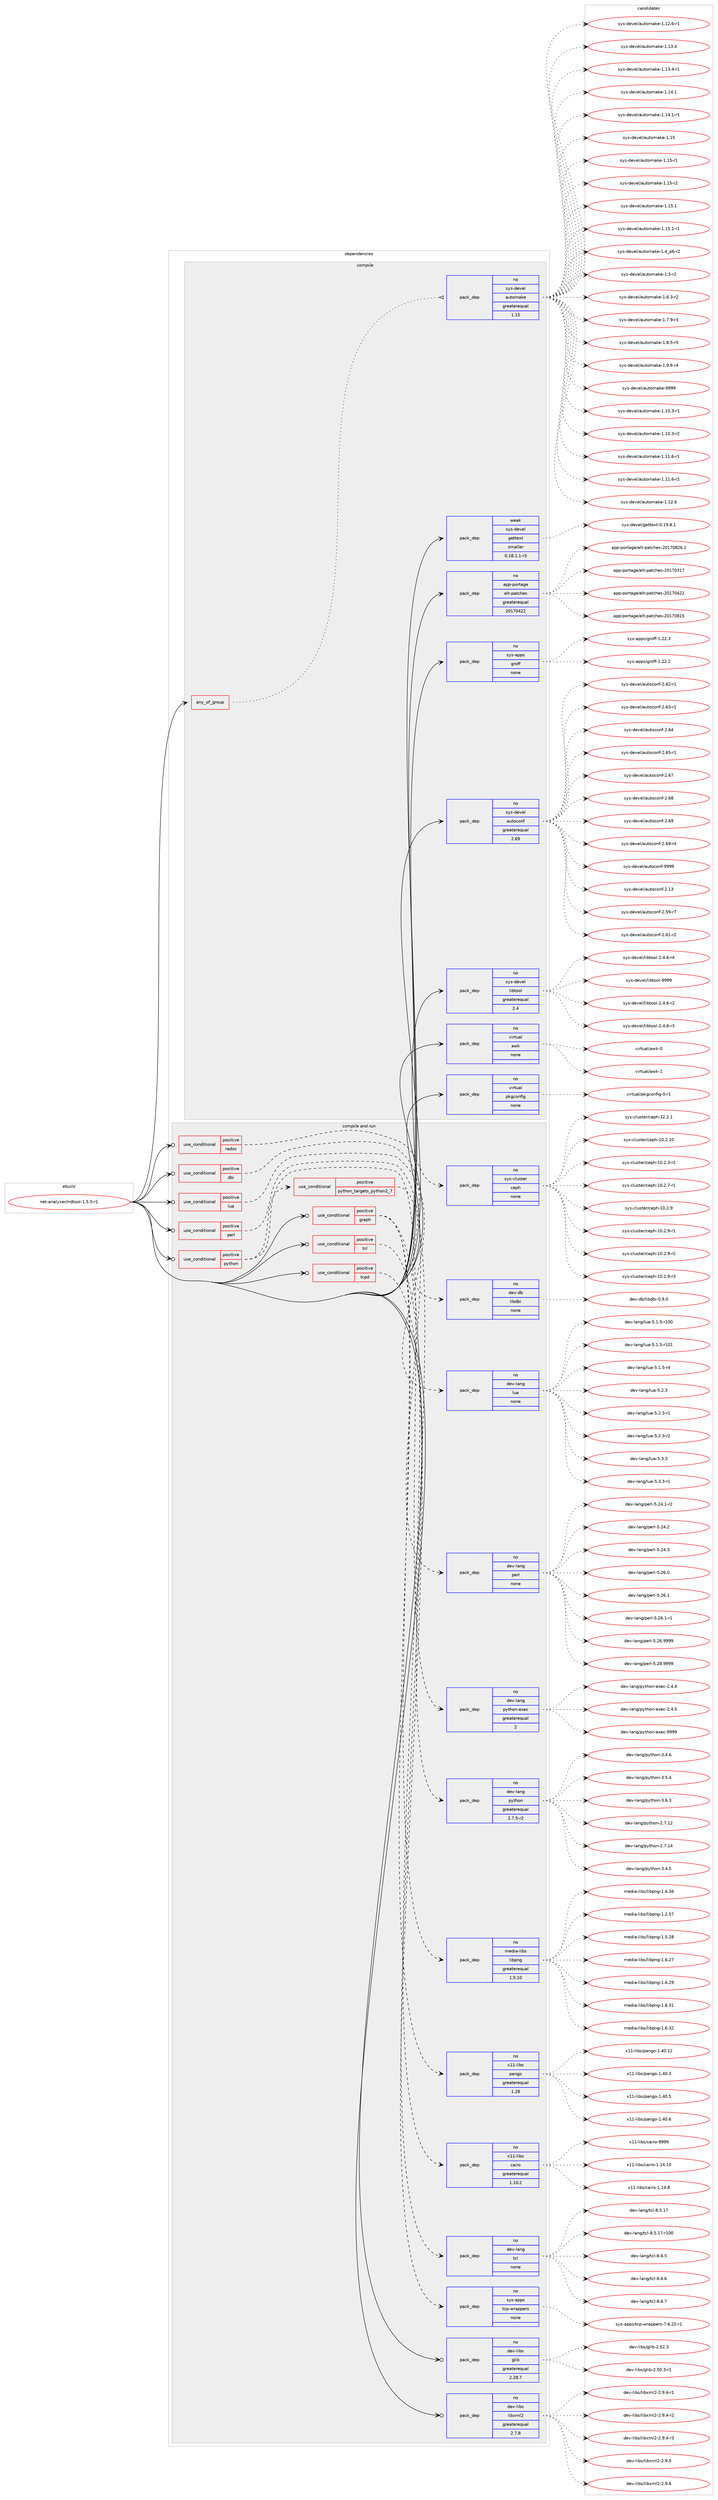 digraph prolog {

# *************
# Graph options
# *************

newrank=true;
concentrate=true;
compound=true;
graph [rankdir=LR,fontname=Helvetica,fontsize=10,ranksep=1.5];#, ranksep=2.5, nodesep=0.2];
edge  [arrowhead=vee];
node  [fontname=Helvetica,fontsize=10];

# **********
# The ebuild
# **********

subgraph cluster_leftcol {
color=gray;
rank=same;
label=<<i>ebuild</i>>;
id [label="net-analyzer/rrdtool-1.5.5-r1", color=red, width=4, href="../net-analyzer/rrdtool-1.5.5-r1.svg"];
}

# ****************
# The dependencies
# ****************

subgraph cluster_midcol {
color=gray;
label=<<i>dependencies</i>>;
subgraph cluster_compile {
fillcolor="#eeeeee";
style=filled;
label=<<i>compile</i>>;
subgraph any6423 {
dependency403182 [label=<<TABLE BORDER="0" CELLBORDER="1" CELLSPACING="0" CELLPADDING="4"><TR><TD CELLPADDING="10">any_of_group</TD></TR></TABLE>>, shape=none, color=red];subgraph pack297185 {
dependency403183 [label=<<TABLE BORDER="0" CELLBORDER="1" CELLSPACING="0" CELLPADDING="4" WIDTH="220"><TR><TD ROWSPAN="6" CELLPADDING="30">pack_dep</TD></TR><TR><TD WIDTH="110">no</TD></TR><TR><TD>sys-devel</TD></TR><TR><TD>automake</TD></TR><TR><TD>greaterequal</TD></TR><TR><TD>1.15</TD></TR></TABLE>>, shape=none, color=blue];
}
dependency403182:e -> dependency403183:w [weight=20,style="dotted",arrowhead="oinv"];
}
id:e -> dependency403182:w [weight=20,style="solid",arrowhead="vee"];
subgraph pack297186 {
dependency403184 [label=<<TABLE BORDER="0" CELLBORDER="1" CELLSPACING="0" CELLPADDING="4" WIDTH="220"><TR><TD ROWSPAN="6" CELLPADDING="30">pack_dep</TD></TR><TR><TD WIDTH="110">no</TD></TR><TR><TD>app-portage</TD></TR><TR><TD>elt-patches</TD></TR><TR><TD>greaterequal</TD></TR><TR><TD>20170422</TD></TR></TABLE>>, shape=none, color=blue];
}
id:e -> dependency403184:w [weight=20,style="solid",arrowhead="vee"];
subgraph pack297187 {
dependency403185 [label=<<TABLE BORDER="0" CELLBORDER="1" CELLSPACING="0" CELLPADDING="4" WIDTH="220"><TR><TD ROWSPAN="6" CELLPADDING="30">pack_dep</TD></TR><TR><TD WIDTH="110">no</TD></TR><TR><TD>sys-apps</TD></TR><TR><TD>groff</TD></TR><TR><TD>none</TD></TR><TR><TD></TD></TR></TABLE>>, shape=none, color=blue];
}
id:e -> dependency403185:w [weight=20,style="solid",arrowhead="vee"];
subgraph pack297188 {
dependency403186 [label=<<TABLE BORDER="0" CELLBORDER="1" CELLSPACING="0" CELLPADDING="4" WIDTH="220"><TR><TD ROWSPAN="6" CELLPADDING="30">pack_dep</TD></TR><TR><TD WIDTH="110">no</TD></TR><TR><TD>sys-devel</TD></TR><TR><TD>autoconf</TD></TR><TR><TD>greaterequal</TD></TR><TR><TD>2.69</TD></TR></TABLE>>, shape=none, color=blue];
}
id:e -> dependency403186:w [weight=20,style="solid",arrowhead="vee"];
subgraph pack297189 {
dependency403187 [label=<<TABLE BORDER="0" CELLBORDER="1" CELLSPACING="0" CELLPADDING="4" WIDTH="220"><TR><TD ROWSPAN="6" CELLPADDING="30">pack_dep</TD></TR><TR><TD WIDTH="110">no</TD></TR><TR><TD>sys-devel</TD></TR><TR><TD>libtool</TD></TR><TR><TD>greaterequal</TD></TR><TR><TD>2.4</TD></TR></TABLE>>, shape=none, color=blue];
}
id:e -> dependency403187:w [weight=20,style="solid",arrowhead="vee"];
subgraph pack297190 {
dependency403188 [label=<<TABLE BORDER="0" CELLBORDER="1" CELLSPACING="0" CELLPADDING="4" WIDTH="220"><TR><TD ROWSPAN="6" CELLPADDING="30">pack_dep</TD></TR><TR><TD WIDTH="110">no</TD></TR><TR><TD>virtual</TD></TR><TR><TD>awk</TD></TR><TR><TD>none</TD></TR><TR><TD></TD></TR></TABLE>>, shape=none, color=blue];
}
id:e -> dependency403188:w [weight=20,style="solid",arrowhead="vee"];
subgraph pack297191 {
dependency403189 [label=<<TABLE BORDER="0" CELLBORDER="1" CELLSPACING="0" CELLPADDING="4" WIDTH="220"><TR><TD ROWSPAN="6" CELLPADDING="30">pack_dep</TD></TR><TR><TD WIDTH="110">no</TD></TR><TR><TD>virtual</TD></TR><TR><TD>pkgconfig</TD></TR><TR><TD>none</TD></TR><TR><TD></TD></TR></TABLE>>, shape=none, color=blue];
}
id:e -> dependency403189:w [weight=20,style="solid",arrowhead="vee"];
subgraph pack297192 {
dependency403190 [label=<<TABLE BORDER="0" CELLBORDER="1" CELLSPACING="0" CELLPADDING="4" WIDTH="220"><TR><TD ROWSPAN="6" CELLPADDING="30">pack_dep</TD></TR><TR><TD WIDTH="110">weak</TD></TR><TR><TD>sys-devel</TD></TR><TR><TD>gettext</TD></TR><TR><TD>smaller</TD></TR><TR><TD>0.18.1.1-r3</TD></TR></TABLE>>, shape=none, color=blue];
}
id:e -> dependency403190:w [weight=20,style="solid",arrowhead="vee"];
}
subgraph cluster_compileandrun {
fillcolor="#eeeeee";
style=filled;
label=<<i>compile and run</i>>;
subgraph cond99388 {
dependency403191 [label=<<TABLE BORDER="0" CELLBORDER="1" CELLSPACING="0" CELLPADDING="4"><TR><TD ROWSPAN="3" CELLPADDING="10">use_conditional</TD></TR><TR><TD>positive</TD></TR><TR><TD>dbi</TD></TR></TABLE>>, shape=none, color=red];
subgraph pack297193 {
dependency403192 [label=<<TABLE BORDER="0" CELLBORDER="1" CELLSPACING="0" CELLPADDING="4" WIDTH="220"><TR><TD ROWSPAN="6" CELLPADDING="30">pack_dep</TD></TR><TR><TD WIDTH="110">no</TD></TR><TR><TD>dev-db</TD></TR><TR><TD>libdbi</TD></TR><TR><TD>none</TD></TR><TR><TD></TD></TR></TABLE>>, shape=none, color=blue];
}
dependency403191:e -> dependency403192:w [weight=20,style="dashed",arrowhead="vee"];
}
id:e -> dependency403191:w [weight=20,style="solid",arrowhead="odotvee"];
subgraph cond99389 {
dependency403193 [label=<<TABLE BORDER="0" CELLBORDER="1" CELLSPACING="0" CELLPADDING="4"><TR><TD ROWSPAN="3" CELLPADDING="10">use_conditional</TD></TR><TR><TD>positive</TD></TR><TR><TD>graph</TD></TR></TABLE>>, shape=none, color=red];
subgraph pack297194 {
dependency403194 [label=<<TABLE BORDER="0" CELLBORDER="1" CELLSPACING="0" CELLPADDING="4" WIDTH="220"><TR><TD ROWSPAN="6" CELLPADDING="30">pack_dep</TD></TR><TR><TD WIDTH="110">no</TD></TR><TR><TD>media-libs</TD></TR><TR><TD>libpng</TD></TR><TR><TD>greaterequal</TD></TR><TR><TD>1.5.10</TD></TR></TABLE>>, shape=none, color=blue];
}
dependency403193:e -> dependency403194:w [weight=20,style="dashed",arrowhead="vee"];
subgraph pack297195 {
dependency403195 [label=<<TABLE BORDER="0" CELLBORDER="1" CELLSPACING="0" CELLPADDING="4" WIDTH="220"><TR><TD ROWSPAN="6" CELLPADDING="30">pack_dep</TD></TR><TR><TD WIDTH="110">no</TD></TR><TR><TD>x11-libs</TD></TR><TR><TD>cairo</TD></TR><TR><TD>greaterequal</TD></TR><TR><TD>1.10.2</TD></TR></TABLE>>, shape=none, color=blue];
}
dependency403193:e -> dependency403195:w [weight=20,style="dashed",arrowhead="vee"];
subgraph pack297196 {
dependency403196 [label=<<TABLE BORDER="0" CELLBORDER="1" CELLSPACING="0" CELLPADDING="4" WIDTH="220"><TR><TD ROWSPAN="6" CELLPADDING="30">pack_dep</TD></TR><TR><TD WIDTH="110">no</TD></TR><TR><TD>x11-libs</TD></TR><TR><TD>pango</TD></TR><TR><TD>greaterequal</TD></TR><TR><TD>1.28</TD></TR></TABLE>>, shape=none, color=blue];
}
dependency403193:e -> dependency403196:w [weight=20,style="dashed",arrowhead="vee"];
}
id:e -> dependency403193:w [weight=20,style="solid",arrowhead="odotvee"];
subgraph cond99390 {
dependency403197 [label=<<TABLE BORDER="0" CELLBORDER="1" CELLSPACING="0" CELLPADDING="4"><TR><TD ROWSPAN="3" CELLPADDING="10">use_conditional</TD></TR><TR><TD>positive</TD></TR><TR><TD>lua</TD></TR></TABLE>>, shape=none, color=red];
subgraph pack297197 {
dependency403198 [label=<<TABLE BORDER="0" CELLBORDER="1" CELLSPACING="0" CELLPADDING="4" WIDTH="220"><TR><TD ROWSPAN="6" CELLPADDING="30">pack_dep</TD></TR><TR><TD WIDTH="110">no</TD></TR><TR><TD>dev-lang</TD></TR><TR><TD>lua</TD></TR><TR><TD>none</TD></TR><TR><TD></TD></TR></TABLE>>, shape=none, color=blue];
}
dependency403197:e -> dependency403198:w [weight=20,style="dashed",arrowhead="vee"];
}
id:e -> dependency403197:w [weight=20,style="solid",arrowhead="odotvee"];
subgraph cond99391 {
dependency403199 [label=<<TABLE BORDER="0" CELLBORDER="1" CELLSPACING="0" CELLPADDING="4"><TR><TD ROWSPAN="3" CELLPADDING="10">use_conditional</TD></TR><TR><TD>positive</TD></TR><TR><TD>perl</TD></TR></TABLE>>, shape=none, color=red];
subgraph pack297198 {
dependency403200 [label=<<TABLE BORDER="0" CELLBORDER="1" CELLSPACING="0" CELLPADDING="4" WIDTH="220"><TR><TD ROWSPAN="6" CELLPADDING="30">pack_dep</TD></TR><TR><TD WIDTH="110">no</TD></TR><TR><TD>dev-lang</TD></TR><TR><TD>perl</TD></TR><TR><TD>none</TD></TR><TR><TD></TD></TR></TABLE>>, shape=none, color=blue];
}
dependency403199:e -> dependency403200:w [weight=20,style="dashed",arrowhead="vee"];
}
id:e -> dependency403199:w [weight=20,style="solid",arrowhead="odotvee"];
subgraph cond99392 {
dependency403201 [label=<<TABLE BORDER="0" CELLBORDER="1" CELLSPACING="0" CELLPADDING="4"><TR><TD ROWSPAN="3" CELLPADDING="10">use_conditional</TD></TR><TR><TD>positive</TD></TR><TR><TD>python</TD></TR></TABLE>>, shape=none, color=red];
subgraph cond99393 {
dependency403202 [label=<<TABLE BORDER="0" CELLBORDER="1" CELLSPACING="0" CELLPADDING="4"><TR><TD ROWSPAN="3" CELLPADDING="10">use_conditional</TD></TR><TR><TD>positive</TD></TR><TR><TD>python_targets_python2_7</TD></TR></TABLE>>, shape=none, color=red];
subgraph pack297199 {
dependency403203 [label=<<TABLE BORDER="0" CELLBORDER="1" CELLSPACING="0" CELLPADDING="4" WIDTH="220"><TR><TD ROWSPAN="6" CELLPADDING="30">pack_dep</TD></TR><TR><TD WIDTH="110">no</TD></TR><TR><TD>dev-lang</TD></TR><TR><TD>python</TD></TR><TR><TD>greaterequal</TD></TR><TR><TD>2.7.5-r2</TD></TR></TABLE>>, shape=none, color=blue];
}
dependency403202:e -> dependency403203:w [weight=20,style="dashed",arrowhead="vee"];
}
dependency403201:e -> dependency403202:w [weight=20,style="dashed",arrowhead="vee"];
subgraph pack297200 {
dependency403204 [label=<<TABLE BORDER="0" CELLBORDER="1" CELLSPACING="0" CELLPADDING="4" WIDTH="220"><TR><TD ROWSPAN="6" CELLPADDING="30">pack_dep</TD></TR><TR><TD WIDTH="110">no</TD></TR><TR><TD>dev-lang</TD></TR><TR><TD>python-exec</TD></TR><TR><TD>greaterequal</TD></TR><TR><TD>2</TD></TR></TABLE>>, shape=none, color=blue];
}
dependency403201:e -> dependency403204:w [weight=20,style="dashed",arrowhead="vee"];
}
id:e -> dependency403201:w [weight=20,style="solid",arrowhead="odotvee"];
subgraph cond99394 {
dependency403205 [label=<<TABLE BORDER="0" CELLBORDER="1" CELLSPACING="0" CELLPADDING="4"><TR><TD ROWSPAN="3" CELLPADDING="10">use_conditional</TD></TR><TR><TD>positive</TD></TR><TR><TD>rados</TD></TR></TABLE>>, shape=none, color=red];
subgraph pack297201 {
dependency403206 [label=<<TABLE BORDER="0" CELLBORDER="1" CELLSPACING="0" CELLPADDING="4" WIDTH="220"><TR><TD ROWSPAN="6" CELLPADDING="30">pack_dep</TD></TR><TR><TD WIDTH="110">no</TD></TR><TR><TD>sys-cluster</TD></TR><TR><TD>ceph</TD></TR><TR><TD>none</TD></TR><TR><TD></TD></TR></TABLE>>, shape=none, color=blue];
}
dependency403205:e -> dependency403206:w [weight=20,style="dashed",arrowhead="vee"];
}
id:e -> dependency403205:w [weight=20,style="solid",arrowhead="odotvee"];
subgraph cond99395 {
dependency403207 [label=<<TABLE BORDER="0" CELLBORDER="1" CELLSPACING="0" CELLPADDING="4"><TR><TD ROWSPAN="3" CELLPADDING="10">use_conditional</TD></TR><TR><TD>positive</TD></TR><TR><TD>tcl</TD></TR></TABLE>>, shape=none, color=red];
subgraph pack297202 {
dependency403208 [label=<<TABLE BORDER="0" CELLBORDER="1" CELLSPACING="0" CELLPADDING="4" WIDTH="220"><TR><TD ROWSPAN="6" CELLPADDING="30">pack_dep</TD></TR><TR><TD WIDTH="110">no</TD></TR><TR><TD>dev-lang</TD></TR><TR><TD>tcl</TD></TR><TR><TD>none</TD></TR><TR><TD></TD></TR></TABLE>>, shape=none, color=blue];
}
dependency403207:e -> dependency403208:w [weight=20,style="dashed",arrowhead="vee"];
}
id:e -> dependency403207:w [weight=20,style="solid",arrowhead="odotvee"];
subgraph cond99396 {
dependency403209 [label=<<TABLE BORDER="0" CELLBORDER="1" CELLSPACING="0" CELLPADDING="4"><TR><TD ROWSPAN="3" CELLPADDING="10">use_conditional</TD></TR><TR><TD>positive</TD></TR><TR><TD>tcpd</TD></TR></TABLE>>, shape=none, color=red];
subgraph pack297203 {
dependency403210 [label=<<TABLE BORDER="0" CELLBORDER="1" CELLSPACING="0" CELLPADDING="4" WIDTH="220"><TR><TD ROWSPAN="6" CELLPADDING="30">pack_dep</TD></TR><TR><TD WIDTH="110">no</TD></TR><TR><TD>sys-apps</TD></TR><TR><TD>tcp-wrappers</TD></TR><TR><TD>none</TD></TR><TR><TD></TD></TR></TABLE>>, shape=none, color=blue];
}
dependency403209:e -> dependency403210:w [weight=20,style="dashed",arrowhead="vee"];
}
id:e -> dependency403209:w [weight=20,style="solid",arrowhead="odotvee"];
subgraph pack297204 {
dependency403211 [label=<<TABLE BORDER="0" CELLBORDER="1" CELLSPACING="0" CELLPADDING="4" WIDTH="220"><TR><TD ROWSPAN="6" CELLPADDING="30">pack_dep</TD></TR><TR><TD WIDTH="110">no</TD></TR><TR><TD>dev-libs</TD></TR><TR><TD>glib</TD></TR><TR><TD>greaterequal</TD></TR><TR><TD>2.28.7</TD></TR></TABLE>>, shape=none, color=blue];
}
id:e -> dependency403211:w [weight=20,style="solid",arrowhead="odotvee"];
subgraph pack297205 {
dependency403212 [label=<<TABLE BORDER="0" CELLBORDER="1" CELLSPACING="0" CELLPADDING="4" WIDTH="220"><TR><TD ROWSPAN="6" CELLPADDING="30">pack_dep</TD></TR><TR><TD WIDTH="110">no</TD></TR><TR><TD>dev-libs</TD></TR><TR><TD>libxml2</TD></TR><TR><TD>greaterequal</TD></TR><TR><TD>2.7.8</TD></TR></TABLE>>, shape=none, color=blue];
}
id:e -> dependency403212:w [weight=20,style="solid",arrowhead="odotvee"];
}
subgraph cluster_run {
fillcolor="#eeeeee";
style=filled;
label=<<i>run</i>>;
}
}

# **************
# The candidates
# **************

subgraph cluster_choices {
rank=same;
color=gray;
label=<<i>candidates</i>>;

subgraph choice297185 {
color=black;
nodesep=1;
choice11512111545100101118101108479711711611110997107101454946494846514511449 [label="sys-devel/automake-1.10.3-r1", color=red, width=4,href="../sys-devel/automake-1.10.3-r1.svg"];
choice11512111545100101118101108479711711611110997107101454946494846514511450 [label="sys-devel/automake-1.10.3-r2", color=red, width=4,href="../sys-devel/automake-1.10.3-r2.svg"];
choice11512111545100101118101108479711711611110997107101454946494946544511449 [label="sys-devel/automake-1.11.6-r1", color=red, width=4,href="../sys-devel/automake-1.11.6-r1.svg"];
choice11512111545100101118101108479711711611110997107101454946494946544511450 [label="sys-devel/automake-1.11.6-r2", color=red, width=4,href="../sys-devel/automake-1.11.6-r2.svg"];
choice1151211154510010111810110847971171161111099710710145494649504654 [label="sys-devel/automake-1.12.6", color=red, width=4,href="../sys-devel/automake-1.12.6.svg"];
choice11512111545100101118101108479711711611110997107101454946495046544511449 [label="sys-devel/automake-1.12.6-r1", color=red, width=4,href="../sys-devel/automake-1.12.6-r1.svg"];
choice1151211154510010111810110847971171161111099710710145494649514652 [label="sys-devel/automake-1.13.4", color=red, width=4,href="../sys-devel/automake-1.13.4.svg"];
choice11512111545100101118101108479711711611110997107101454946495146524511449 [label="sys-devel/automake-1.13.4-r1", color=red, width=4,href="../sys-devel/automake-1.13.4-r1.svg"];
choice1151211154510010111810110847971171161111099710710145494649524649 [label="sys-devel/automake-1.14.1", color=red, width=4,href="../sys-devel/automake-1.14.1.svg"];
choice11512111545100101118101108479711711611110997107101454946495246494511449 [label="sys-devel/automake-1.14.1-r1", color=red, width=4,href="../sys-devel/automake-1.14.1-r1.svg"];
choice115121115451001011181011084797117116111109971071014549464953 [label="sys-devel/automake-1.15", color=red, width=4,href="../sys-devel/automake-1.15.svg"];
choice1151211154510010111810110847971171161111099710710145494649534511449 [label="sys-devel/automake-1.15-r1", color=red, width=4,href="../sys-devel/automake-1.15-r1.svg"];
choice1151211154510010111810110847971171161111099710710145494649534511450 [label="sys-devel/automake-1.15-r2", color=red, width=4,href="../sys-devel/automake-1.15-r2.svg"];
choice1151211154510010111810110847971171161111099710710145494649534649 [label="sys-devel/automake-1.15.1", color=red, width=4,href="../sys-devel/automake-1.15.1.svg"];
choice11512111545100101118101108479711711611110997107101454946495346494511449 [label="sys-devel/automake-1.15.1-r1", color=red, width=4,href="../sys-devel/automake-1.15.1-r1.svg"];
choice115121115451001011181011084797117116111109971071014549465295112544511450 [label="sys-devel/automake-1.4_p6-r2", color=red, width=4,href="../sys-devel/automake-1.4_p6-r2.svg"];
choice11512111545100101118101108479711711611110997107101454946534511450 [label="sys-devel/automake-1.5-r2", color=red, width=4,href="../sys-devel/automake-1.5-r2.svg"];
choice115121115451001011181011084797117116111109971071014549465446514511450 [label="sys-devel/automake-1.6.3-r2", color=red, width=4,href="../sys-devel/automake-1.6.3-r2.svg"];
choice115121115451001011181011084797117116111109971071014549465546574511451 [label="sys-devel/automake-1.7.9-r3", color=red, width=4,href="../sys-devel/automake-1.7.9-r3.svg"];
choice115121115451001011181011084797117116111109971071014549465646534511453 [label="sys-devel/automake-1.8.5-r5", color=red, width=4,href="../sys-devel/automake-1.8.5-r5.svg"];
choice115121115451001011181011084797117116111109971071014549465746544511452 [label="sys-devel/automake-1.9.6-r4", color=red, width=4,href="../sys-devel/automake-1.9.6-r4.svg"];
choice115121115451001011181011084797117116111109971071014557575757 [label="sys-devel/automake-9999", color=red, width=4,href="../sys-devel/automake-9999.svg"];
dependency403183:e -> choice11512111545100101118101108479711711611110997107101454946494846514511449:w [style=dotted,weight="100"];
dependency403183:e -> choice11512111545100101118101108479711711611110997107101454946494846514511450:w [style=dotted,weight="100"];
dependency403183:e -> choice11512111545100101118101108479711711611110997107101454946494946544511449:w [style=dotted,weight="100"];
dependency403183:e -> choice11512111545100101118101108479711711611110997107101454946494946544511450:w [style=dotted,weight="100"];
dependency403183:e -> choice1151211154510010111810110847971171161111099710710145494649504654:w [style=dotted,weight="100"];
dependency403183:e -> choice11512111545100101118101108479711711611110997107101454946495046544511449:w [style=dotted,weight="100"];
dependency403183:e -> choice1151211154510010111810110847971171161111099710710145494649514652:w [style=dotted,weight="100"];
dependency403183:e -> choice11512111545100101118101108479711711611110997107101454946495146524511449:w [style=dotted,weight="100"];
dependency403183:e -> choice1151211154510010111810110847971171161111099710710145494649524649:w [style=dotted,weight="100"];
dependency403183:e -> choice11512111545100101118101108479711711611110997107101454946495246494511449:w [style=dotted,weight="100"];
dependency403183:e -> choice115121115451001011181011084797117116111109971071014549464953:w [style=dotted,weight="100"];
dependency403183:e -> choice1151211154510010111810110847971171161111099710710145494649534511449:w [style=dotted,weight="100"];
dependency403183:e -> choice1151211154510010111810110847971171161111099710710145494649534511450:w [style=dotted,weight="100"];
dependency403183:e -> choice1151211154510010111810110847971171161111099710710145494649534649:w [style=dotted,weight="100"];
dependency403183:e -> choice11512111545100101118101108479711711611110997107101454946495346494511449:w [style=dotted,weight="100"];
dependency403183:e -> choice115121115451001011181011084797117116111109971071014549465295112544511450:w [style=dotted,weight="100"];
dependency403183:e -> choice11512111545100101118101108479711711611110997107101454946534511450:w [style=dotted,weight="100"];
dependency403183:e -> choice115121115451001011181011084797117116111109971071014549465446514511450:w [style=dotted,weight="100"];
dependency403183:e -> choice115121115451001011181011084797117116111109971071014549465546574511451:w [style=dotted,weight="100"];
dependency403183:e -> choice115121115451001011181011084797117116111109971071014549465646534511453:w [style=dotted,weight="100"];
dependency403183:e -> choice115121115451001011181011084797117116111109971071014549465746544511452:w [style=dotted,weight="100"];
dependency403183:e -> choice115121115451001011181011084797117116111109971071014557575757:w [style=dotted,weight="100"];
}
subgraph choice297186 {
color=black;
nodesep=1;
choice97112112451121111141169710310147101108116451129711699104101115455048495548514955 [label="app-portage/elt-patches-20170317", color=red, width=4,href="../app-portage/elt-patches-20170317.svg"];
choice97112112451121111141169710310147101108116451129711699104101115455048495548525050 [label="app-portage/elt-patches-20170422", color=red, width=4,href="../app-portage/elt-patches-20170422.svg"];
choice97112112451121111141169710310147101108116451129711699104101115455048495548564953 [label="app-portage/elt-patches-20170815", color=red, width=4,href="../app-portage/elt-patches-20170815.svg"];
choice971121124511211111411697103101471011081164511297116991041011154550484955485650544649 [label="app-portage/elt-patches-20170826.1", color=red, width=4,href="../app-portage/elt-patches-20170826.1.svg"];
dependency403184:e -> choice97112112451121111141169710310147101108116451129711699104101115455048495548514955:w [style=dotted,weight="100"];
dependency403184:e -> choice97112112451121111141169710310147101108116451129711699104101115455048495548525050:w [style=dotted,weight="100"];
dependency403184:e -> choice97112112451121111141169710310147101108116451129711699104101115455048495548564953:w [style=dotted,weight="100"];
dependency403184:e -> choice971121124511211111411697103101471011081164511297116991041011154550484955485650544649:w [style=dotted,weight="100"];
}
subgraph choice297187 {
color=black;
nodesep=1;
choice11512111545971121121154710311411110210245494650504650 [label="sys-apps/groff-1.22.2", color=red, width=4,href="../sys-apps/groff-1.22.2.svg"];
choice11512111545971121121154710311411110210245494650504651 [label="sys-apps/groff-1.22.3", color=red, width=4,href="../sys-apps/groff-1.22.3.svg"];
dependency403185:e -> choice11512111545971121121154710311411110210245494650504650:w [style=dotted,weight="100"];
dependency403185:e -> choice11512111545971121121154710311411110210245494650504651:w [style=dotted,weight="100"];
}
subgraph choice297188 {
color=black;
nodesep=1;
choice115121115451001011181011084797117116111991111101024550464951 [label="sys-devel/autoconf-2.13", color=red, width=4,href="../sys-devel/autoconf-2.13.svg"];
choice1151211154510010111810110847971171161119911111010245504653574511455 [label="sys-devel/autoconf-2.59-r7", color=red, width=4,href="../sys-devel/autoconf-2.59-r7.svg"];
choice1151211154510010111810110847971171161119911111010245504654494511450 [label="sys-devel/autoconf-2.61-r2", color=red, width=4,href="../sys-devel/autoconf-2.61-r2.svg"];
choice1151211154510010111810110847971171161119911111010245504654504511449 [label="sys-devel/autoconf-2.62-r1", color=red, width=4,href="../sys-devel/autoconf-2.62-r1.svg"];
choice1151211154510010111810110847971171161119911111010245504654514511449 [label="sys-devel/autoconf-2.63-r1", color=red, width=4,href="../sys-devel/autoconf-2.63-r1.svg"];
choice115121115451001011181011084797117116111991111101024550465452 [label="sys-devel/autoconf-2.64", color=red, width=4,href="../sys-devel/autoconf-2.64.svg"];
choice1151211154510010111810110847971171161119911111010245504654534511449 [label="sys-devel/autoconf-2.65-r1", color=red, width=4,href="../sys-devel/autoconf-2.65-r1.svg"];
choice115121115451001011181011084797117116111991111101024550465455 [label="sys-devel/autoconf-2.67", color=red, width=4,href="../sys-devel/autoconf-2.67.svg"];
choice115121115451001011181011084797117116111991111101024550465456 [label="sys-devel/autoconf-2.68", color=red, width=4,href="../sys-devel/autoconf-2.68.svg"];
choice115121115451001011181011084797117116111991111101024550465457 [label="sys-devel/autoconf-2.69", color=red, width=4,href="../sys-devel/autoconf-2.69.svg"];
choice1151211154510010111810110847971171161119911111010245504654574511452 [label="sys-devel/autoconf-2.69-r4", color=red, width=4,href="../sys-devel/autoconf-2.69-r4.svg"];
choice115121115451001011181011084797117116111991111101024557575757 [label="sys-devel/autoconf-9999", color=red, width=4,href="../sys-devel/autoconf-9999.svg"];
dependency403186:e -> choice115121115451001011181011084797117116111991111101024550464951:w [style=dotted,weight="100"];
dependency403186:e -> choice1151211154510010111810110847971171161119911111010245504653574511455:w [style=dotted,weight="100"];
dependency403186:e -> choice1151211154510010111810110847971171161119911111010245504654494511450:w [style=dotted,weight="100"];
dependency403186:e -> choice1151211154510010111810110847971171161119911111010245504654504511449:w [style=dotted,weight="100"];
dependency403186:e -> choice1151211154510010111810110847971171161119911111010245504654514511449:w [style=dotted,weight="100"];
dependency403186:e -> choice115121115451001011181011084797117116111991111101024550465452:w [style=dotted,weight="100"];
dependency403186:e -> choice1151211154510010111810110847971171161119911111010245504654534511449:w [style=dotted,weight="100"];
dependency403186:e -> choice115121115451001011181011084797117116111991111101024550465455:w [style=dotted,weight="100"];
dependency403186:e -> choice115121115451001011181011084797117116111991111101024550465456:w [style=dotted,weight="100"];
dependency403186:e -> choice115121115451001011181011084797117116111991111101024550465457:w [style=dotted,weight="100"];
dependency403186:e -> choice1151211154510010111810110847971171161119911111010245504654574511452:w [style=dotted,weight="100"];
dependency403186:e -> choice115121115451001011181011084797117116111991111101024557575757:w [style=dotted,weight="100"];
}
subgraph choice297189 {
color=black;
nodesep=1;
choice1151211154510010111810110847108105981161111111084550465246544511450 [label="sys-devel/libtool-2.4.6-r2", color=red, width=4,href="../sys-devel/libtool-2.4.6-r2.svg"];
choice1151211154510010111810110847108105981161111111084550465246544511451 [label="sys-devel/libtool-2.4.6-r3", color=red, width=4,href="../sys-devel/libtool-2.4.6-r3.svg"];
choice1151211154510010111810110847108105981161111111084550465246544511452 [label="sys-devel/libtool-2.4.6-r4", color=red, width=4,href="../sys-devel/libtool-2.4.6-r4.svg"];
choice1151211154510010111810110847108105981161111111084557575757 [label="sys-devel/libtool-9999", color=red, width=4,href="../sys-devel/libtool-9999.svg"];
dependency403187:e -> choice1151211154510010111810110847108105981161111111084550465246544511450:w [style=dotted,weight="100"];
dependency403187:e -> choice1151211154510010111810110847108105981161111111084550465246544511451:w [style=dotted,weight="100"];
dependency403187:e -> choice1151211154510010111810110847108105981161111111084550465246544511452:w [style=dotted,weight="100"];
dependency403187:e -> choice1151211154510010111810110847108105981161111111084557575757:w [style=dotted,weight="100"];
}
subgraph choice297190 {
color=black;
nodesep=1;
choice1181051141161179710847971191074548 [label="virtual/awk-0", color=red, width=4,href="../virtual/awk-0.svg"];
choice1181051141161179710847971191074549 [label="virtual/awk-1", color=red, width=4,href="../virtual/awk-1.svg"];
dependency403188:e -> choice1181051141161179710847971191074548:w [style=dotted,weight="100"];
dependency403188:e -> choice1181051141161179710847971191074549:w [style=dotted,weight="100"];
}
subgraph choice297191 {
color=black;
nodesep=1;
choice11810511411611797108471121071039911111010210510345484511449 [label="virtual/pkgconfig-0-r1", color=red, width=4,href="../virtual/pkgconfig-0-r1.svg"];
dependency403189:e -> choice11810511411611797108471121071039911111010210510345484511449:w [style=dotted,weight="100"];
}
subgraph choice297192 {
color=black;
nodesep=1;
choice1151211154510010111810110847103101116116101120116454846495746564649 [label="sys-devel/gettext-0.19.8.1", color=red, width=4,href="../sys-devel/gettext-0.19.8.1.svg"];
dependency403190:e -> choice1151211154510010111810110847103101116116101120116454846495746564649:w [style=dotted,weight="100"];
}
subgraph choice297193 {
color=black;
nodesep=1;
choice1001011184510098471081059810098105454846574648 [label="dev-db/libdbi-0.9.0", color=red, width=4,href="../dev-db/libdbi-0.9.0.svg"];
dependency403192:e -> choice1001011184510098471081059810098105454846574648:w [style=dotted,weight="100"];
}
subgraph choice297194 {
color=black;
nodesep=1;
choice109101100105974510810598115471081059811211010345494650465355 [label="media-libs/libpng-1.2.57", color=red, width=4,href="../media-libs/libpng-1.2.57.svg"];
choice109101100105974510810598115471081059811211010345494653465056 [label="media-libs/libpng-1.5.28", color=red, width=4,href="../media-libs/libpng-1.5.28.svg"];
choice109101100105974510810598115471081059811211010345494654465055 [label="media-libs/libpng-1.6.27", color=red, width=4,href="../media-libs/libpng-1.6.27.svg"];
choice109101100105974510810598115471081059811211010345494654465057 [label="media-libs/libpng-1.6.29", color=red, width=4,href="../media-libs/libpng-1.6.29.svg"];
choice109101100105974510810598115471081059811211010345494654465149 [label="media-libs/libpng-1.6.31", color=red, width=4,href="../media-libs/libpng-1.6.31.svg"];
choice109101100105974510810598115471081059811211010345494654465150 [label="media-libs/libpng-1.6.32", color=red, width=4,href="../media-libs/libpng-1.6.32.svg"];
choice109101100105974510810598115471081059811211010345494654465152 [label="media-libs/libpng-1.6.34", color=red, width=4,href="../media-libs/libpng-1.6.34.svg"];
dependency403194:e -> choice109101100105974510810598115471081059811211010345494650465355:w [style=dotted,weight="100"];
dependency403194:e -> choice109101100105974510810598115471081059811211010345494653465056:w [style=dotted,weight="100"];
dependency403194:e -> choice109101100105974510810598115471081059811211010345494654465055:w [style=dotted,weight="100"];
dependency403194:e -> choice109101100105974510810598115471081059811211010345494654465057:w [style=dotted,weight="100"];
dependency403194:e -> choice109101100105974510810598115471081059811211010345494654465149:w [style=dotted,weight="100"];
dependency403194:e -> choice109101100105974510810598115471081059811211010345494654465150:w [style=dotted,weight="100"];
dependency403194:e -> choice109101100105974510810598115471081059811211010345494654465152:w [style=dotted,weight="100"];
}
subgraph choice297195 {
color=black;
nodesep=1;
choice120494945108105981154799971051141114549464952464948 [label="x11-libs/cairo-1.14.10", color=red, width=4,href="../x11-libs/cairo-1.14.10.svg"];
choice1204949451081059811547999710511411145494649524656 [label="x11-libs/cairo-1.14.8", color=red, width=4,href="../x11-libs/cairo-1.14.8.svg"];
choice120494945108105981154799971051141114557575757 [label="x11-libs/cairo-9999", color=red, width=4,href="../x11-libs/cairo-9999.svg"];
dependency403195:e -> choice120494945108105981154799971051141114549464952464948:w [style=dotted,weight="100"];
dependency403195:e -> choice1204949451081059811547999710511411145494649524656:w [style=dotted,weight="100"];
dependency403195:e -> choice120494945108105981154799971051141114557575757:w [style=dotted,weight="100"];
}
subgraph choice297196 {
color=black;
nodesep=1;
choice1204949451081059811547112971101031114549465248464950 [label="x11-libs/pango-1.40.12", color=red, width=4,href="../x11-libs/pango-1.40.12.svg"];
choice12049494510810598115471129711010311145494652484651 [label="x11-libs/pango-1.40.3", color=red, width=4,href="../x11-libs/pango-1.40.3.svg"];
choice12049494510810598115471129711010311145494652484653 [label="x11-libs/pango-1.40.5", color=red, width=4,href="../x11-libs/pango-1.40.5.svg"];
choice12049494510810598115471129711010311145494652484654 [label="x11-libs/pango-1.40.6", color=red, width=4,href="../x11-libs/pango-1.40.6.svg"];
dependency403196:e -> choice1204949451081059811547112971101031114549465248464950:w [style=dotted,weight="100"];
dependency403196:e -> choice12049494510810598115471129711010311145494652484651:w [style=dotted,weight="100"];
dependency403196:e -> choice12049494510810598115471129711010311145494652484653:w [style=dotted,weight="100"];
dependency403196:e -> choice12049494510810598115471129711010311145494652484654:w [style=dotted,weight="100"];
}
subgraph choice297197 {
color=black;
nodesep=1;
choice1001011184510897110103471081179745534649465345114494848 [label="dev-lang/lua-5.1.5-r100", color=red, width=4,href="../dev-lang/lua-5.1.5-r100.svg"];
choice1001011184510897110103471081179745534649465345114494849 [label="dev-lang/lua-5.1.5-r101", color=red, width=4,href="../dev-lang/lua-5.1.5-r101.svg"];
choice100101118451089711010347108117974553464946534511452 [label="dev-lang/lua-5.1.5-r4", color=red, width=4,href="../dev-lang/lua-5.1.5-r4.svg"];
choice10010111845108971101034710811797455346504651 [label="dev-lang/lua-5.2.3", color=red, width=4,href="../dev-lang/lua-5.2.3.svg"];
choice100101118451089711010347108117974553465046514511449 [label="dev-lang/lua-5.2.3-r1", color=red, width=4,href="../dev-lang/lua-5.2.3-r1.svg"];
choice100101118451089711010347108117974553465046514511450 [label="dev-lang/lua-5.2.3-r2", color=red, width=4,href="../dev-lang/lua-5.2.3-r2.svg"];
choice10010111845108971101034710811797455346514651 [label="dev-lang/lua-5.3.3", color=red, width=4,href="../dev-lang/lua-5.3.3.svg"];
choice100101118451089711010347108117974553465146514511449 [label="dev-lang/lua-5.3.3-r1", color=red, width=4,href="../dev-lang/lua-5.3.3-r1.svg"];
dependency403198:e -> choice1001011184510897110103471081179745534649465345114494848:w [style=dotted,weight="100"];
dependency403198:e -> choice1001011184510897110103471081179745534649465345114494849:w [style=dotted,weight="100"];
dependency403198:e -> choice100101118451089711010347108117974553464946534511452:w [style=dotted,weight="100"];
dependency403198:e -> choice10010111845108971101034710811797455346504651:w [style=dotted,weight="100"];
dependency403198:e -> choice100101118451089711010347108117974553465046514511449:w [style=dotted,weight="100"];
dependency403198:e -> choice100101118451089711010347108117974553465046514511450:w [style=dotted,weight="100"];
dependency403198:e -> choice10010111845108971101034710811797455346514651:w [style=dotted,weight="100"];
dependency403198:e -> choice100101118451089711010347108117974553465146514511449:w [style=dotted,weight="100"];
}
subgraph choice297198 {
color=black;
nodesep=1;
choice100101118451089711010347112101114108455346505246494511450 [label="dev-lang/perl-5.24.1-r2", color=red, width=4,href="../dev-lang/perl-5.24.1-r2.svg"];
choice10010111845108971101034711210111410845534650524650 [label="dev-lang/perl-5.24.2", color=red, width=4,href="../dev-lang/perl-5.24.2.svg"];
choice10010111845108971101034711210111410845534650524651 [label="dev-lang/perl-5.24.3", color=red, width=4,href="../dev-lang/perl-5.24.3.svg"];
choice10010111845108971101034711210111410845534650544648 [label="dev-lang/perl-5.26.0", color=red, width=4,href="../dev-lang/perl-5.26.0.svg"];
choice10010111845108971101034711210111410845534650544649 [label="dev-lang/perl-5.26.1", color=red, width=4,href="../dev-lang/perl-5.26.1.svg"];
choice100101118451089711010347112101114108455346505446494511449 [label="dev-lang/perl-5.26.1-r1", color=red, width=4,href="../dev-lang/perl-5.26.1-r1.svg"];
choice10010111845108971101034711210111410845534650544657575757 [label="dev-lang/perl-5.26.9999", color=red, width=4,href="../dev-lang/perl-5.26.9999.svg"];
choice10010111845108971101034711210111410845534650564657575757 [label="dev-lang/perl-5.28.9999", color=red, width=4,href="../dev-lang/perl-5.28.9999.svg"];
dependency403200:e -> choice100101118451089711010347112101114108455346505246494511450:w [style=dotted,weight="100"];
dependency403200:e -> choice10010111845108971101034711210111410845534650524650:w [style=dotted,weight="100"];
dependency403200:e -> choice10010111845108971101034711210111410845534650524651:w [style=dotted,weight="100"];
dependency403200:e -> choice10010111845108971101034711210111410845534650544648:w [style=dotted,weight="100"];
dependency403200:e -> choice10010111845108971101034711210111410845534650544649:w [style=dotted,weight="100"];
dependency403200:e -> choice100101118451089711010347112101114108455346505446494511449:w [style=dotted,weight="100"];
dependency403200:e -> choice10010111845108971101034711210111410845534650544657575757:w [style=dotted,weight="100"];
dependency403200:e -> choice10010111845108971101034711210111410845534650564657575757:w [style=dotted,weight="100"];
}
subgraph choice297199 {
color=black;
nodesep=1;
choice10010111845108971101034711212111610411111045504655464950 [label="dev-lang/python-2.7.12", color=red, width=4,href="../dev-lang/python-2.7.12.svg"];
choice10010111845108971101034711212111610411111045504655464952 [label="dev-lang/python-2.7.14", color=red, width=4,href="../dev-lang/python-2.7.14.svg"];
choice100101118451089711010347112121116104111110455146524653 [label="dev-lang/python-3.4.5", color=red, width=4,href="../dev-lang/python-3.4.5.svg"];
choice100101118451089711010347112121116104111110455146524654 [label="dev-lang/python-3.4.6", color=red, width=4,href="../dev-lang/python-3.4.6.svg"];
choice100101118451089711010347112121116104111110455146534652 [label="dev-lang/python-3.5.4", color=red, width=4,href="../dev-lang/python-3.5.4.svg"];
choice100101118451089711010347112121116104111110455146544651 [label="dev-lang/python-3.6.3", color=red, width=4,href="../dev-lang/python-3.6.3.svg"];
dependency403203:e -> choice10010111845108971101034711212111610411111045504655464950:w [style=dotted,weight="100"];
dependency403203:e -> choice10010111845108971101034711212111610411111045504655464952:w [style=dotted,weight="100"];
dependency403203:e -> choice100101118451089711010347112121116104111110455146524653:w [style=dotted,weight="100"];
dependency403203:e -> choice100101118451089711010347112121116104111110455146524654:w [style=dotted,weight="100"];
dependency403203:e -> choice100101118451089711010347112121116104111110455146534652:w [style=dotted,weight="100"];
dependency403203:e -> choice100101118451089711010347112121116104111110455146544651:w [style=dotted,weight="100"];
}
subgraph choice297200 {
color=black;
nodesep=1;
choice1001011184510897110103471121211161041111104510112010199455046524652 [label="dev-lang/python-exec-2.4.4", color=red, width=4,href="../dev-lang/python-exec-2.4.4.svg"];
choice1001011184510897110103471121211161041111104510112010199455046524653 [label="dev-lang/python-exec-2.4.5", color=red, width=4,href="../dev-lang/python-exec-2.4.5.svg"];
choice10010111845108971101034711212111610411111045101120101994557575757 [label="dev-lang/python-exec-9999", color=red, width=4,href="../dev-lang/python-exec-9999.svg"];
dependency403204:e -> choice1001011184510897110103471121211161041111104510112010199455046524652:w [style=dotted,weight="100"];
dependency403204:e -> choice1001011184510897110103471121211161041111104510112010199455046524653:w [style=dotted,weight="100"];
dependency403204:e -> choice10010111845108971101034711212111610411111045101120101994557575757:w [style=dotted,weight="100"];
}
subgraph choice297201 {
color=black;
nodesep=1;
choice115121115459910811711511610111447991011121044549484650464948 [label="sys-cluster/ceph-10.2.10", color=red, width=4,href="../sys-cluster/ceph-10.2.10.svg"];
choice11512111545991081171151161011144799101112104454948465046514511450 [label="sys-cluster/ceph-10.2.3-r2", color=red, width=4,href="../sys-cluster/ceph-10.2.3-r2.svg"];
choice11512111545991081171151161011144799101112104454948465046554511449 [label="sys-cluster/ceph-10.2.7-r1", color=red, width=4,href="../sys-cluster/ceph-10.2.7-r1.svg"];
choice1151211154599108117115116101114479910111210445494846504657 [label="sys-cluster/ceph-10.2.9", color=red, width=4,href="../sys-cluster/ceph-10.2.9.svg"];
choice11512111545991081171151161011144799101112104454948465046574511449 [label="sys-cluster/ceph-10.2.9-r1", color=red, width=4,href="../sys-cluster/ceph-10.2.9-r1.svg"];
choice11512111545991081171151161011144799101112104454948465046574511450 [label="sys-cluster/ceph-10.2.9-r2", color=red, width=4,href="../sys-cluster/ceph-10.2.9-r2.svg"];
choice11512111545991081171151161011144799101112104454948465046574511451 [label="sys-cluster/ceph-10.2.9-r3", color=red, width=4,href="../sys-cluster/ceph-10.2.9-r3.svg"];
choice1151211154599108117115116101114479910111210445495046504649 [label="sys-cluster/ceph-12.2.1", color=red, width=4,href="../sys-cluster/ceph-12.2.1.svg"];
dependency403206:e -> choice115121115459910811711511610111447991011121044549484650464948:w [style=dotted,weight="100"];
dependency403206:e -> choice11512111545991081171151161011144799101112104454948465046514511450:w [style=dotted,weight="100"];
dependency403206:e -> choice11512111545991081171151161011144799101112104454948465046554511449:w [style=dotted,weight="100"];
dependency403206:e -> choice1151211154599108117115116101114479910111210445494846504657:w [style=dotted,weight="100"];
dependency403206:e -> choice11512111545991081171151161011144799101112104454948465046574511449:w [style=dotted,weight="100"];
dependency403206:e -> choice11512111545991081171151161011144799101112104454948465046574511450:w [style=dotted,weight="100"];
dependency403206:e -> choice11512111545991081171151161011144799101112104454948465046574511451:w [style=dotted,weight="100"];
dependency403206:e -> choice1151211154599108117115116101114479910111210445495046504649:w [style=dotted,weight="100"];
}
subgraph choice297202 {
color=black;
nodesep=1;
choice1001011184510897110103471169910845564653464955 [label="dev-lang/tcl-8.5.17", color=red, width=4,href="../dev-lang/tcl-8.5.17.svg"];
choice100101118451089711010347116991084556465346495545114494848 [label="dev-lang/tcl-8.5.17-r100", color=red, width=4,href="../dev-lang/tcl-8.5.17-r100.svg"];
choice10010111845108971101034711699108455646544653 [label="dev-lang/tcl-8.6.5", color=red, width=4,href="../dev-lang/tcl-8.6.5.svg"];
choice10010111845108971101034711699108455646544654 [label="dev-lang/tcl-8.6.6", color=red, width=4,href="../dev-lang/tcl-8.6.6.svg"];
choice10010111845108971101034711699108455646544655 [label="dev-lang/tcl-8.6.7", color=red, width=4,href="../dev-lang/tcl-8.6.7.svg"];
dependency403208:e -> choice1001011184510897110103471169910845564653464955:w [style=dotted,weight="100"];
dependency403208:e -> choice100101118451089711010347116991084556465346495545114494848:w [style=dotted,weight="100"];
dependency403208:e -> choice10010111845108971101034711699108455646544653:w [style=dotted,weight="100"];
dependency403208:e -> choice10010111845108971101034711699108455646544654:w [style=dotted,weight="100"];
dependency403208:e -> choice10010111845108971101034711699108455646544655:w [style=dotted,weight="100"];
}
subgraph choice297203 {
color=black;
nodesep=1;
choice115121115459711211211547116991124511911497112112101114115455546544650504511449 [label="sys-apps/tcp-wrappers-7.6.22-r1", color=red, width=4,href="../sys-apps/tcp-wrappers-7.6.22-r1.svg"];
dependency403210:e -> choice115121115459711211211547116991124511911497112112101114115455546544650504511449:w [style=dotted,weight="100"];
}
subgraph choice297204 {
color=black;
nodesep=1;
choice10010111845108105981154710310810598455046534846514511449 [label="dev-libs/glib-2.50.3-r1", color=red, width=4,href="../dev-libs/glib-2.50.3-r1.svg"];
choice1001011184510810598115471031081059845504653504651 [label="dev-libs/glib-2.52.3", color=red, width=4,href="../dev-libs/glib-2.52.3.svg"];
dependency403211:e -> choice10010111845108105981154710310810598455046534846514511449:w [style=dotted,weight="100"];
dependency403211:e -> choice1001011184510810598115471031081059845504653504651:w [style=dotted,weight="100"];
}
subgraph choice297205 {
color=black;
nodesep=1;
choice10010111845108105981154710810598120109108504550465746524511449 [label="dev-libs/libxml2-2.9.4-r1", color=red, width=4,href="../dev-libs/libxml2-2.9.4-r1.svg"];
choice10010111845108105981154710810598120109108504550465746524511450 [label="dev-libs/libxml2-2.9.4-r2", color=red, width=4,href="../dev-libs/libxml2-2.9.4-r2.svg"];
choice10010111845108105981154710810598120109108504550465746524511451 [label="dev-libs/libxml2-2.9.4-r3", color=red, width=4,href="../dev-libs/libxml2-2.9.4-r3.svg"];
choice1001011184510810598115471081059812010910850455046574653 [label="dev-libs/libxml2-2.9.5", color=red, width=4,href="../dev-libs/libxml2-2.9.5.svg"];
choice1001011184510810598115471081059812010910850455046574654 [label="dev-libs/libxml2-2.9.6", color=red, width=4,href="../dev-libs/libxml2-2.9.6.svg"];
dependency403212:e -> choice10010111845108105981154710810598120109108504550465746524511449:w [style=dotted,weight="100"];
dependency403212:e -> choice10010111845108105981154710810598120109108504550465746524511450:w [style=dotted,weight="100"];
dependency403212:e -> choice10010111845108105981154710810598120109108504550465746524511451:w [style=dotted,weight="100"];
dependency403212:e -> choice1001011184510810598115471081059812010910850455046574653:w [style=dotted,weight="100"];
dependency403212:e -> choice1001011184510810598115471081059812010910850455046574654:w [style=dotted,weight="100"];
}
}

}
